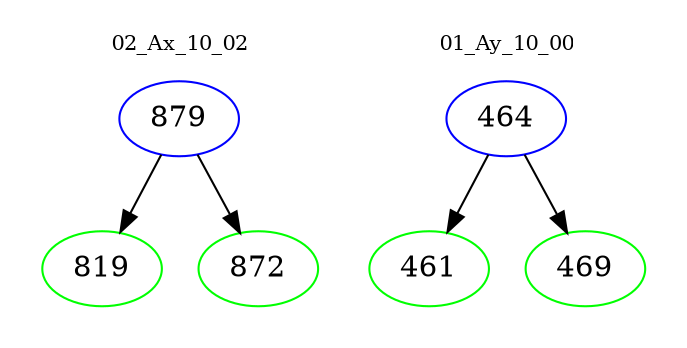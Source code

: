 digraph{
subgraph cluster_0 {
color = white
label = "02_Ax_10_02";
fontsize=10;
T0_879 [label="879", color="blue"]
T0_879 -> T0_819 [color="black"]
T0_819 [label="819", color="green"]
T0_879 -> T0_872 [color="black"]
T0_872 [label="872", color="green"]
}
subgraph cluster_1 {
color = white
label = "01_Ay_10_00";
fontsize=10;
T1_464 [label="464", color="blue"]
T1_464 -> T1_461 [color="black"]
T1_461 [label="461", color="green"]
T1_464 -> T1_469 [color="black"]
T1_469 [label="469", color="green"]
}
}
